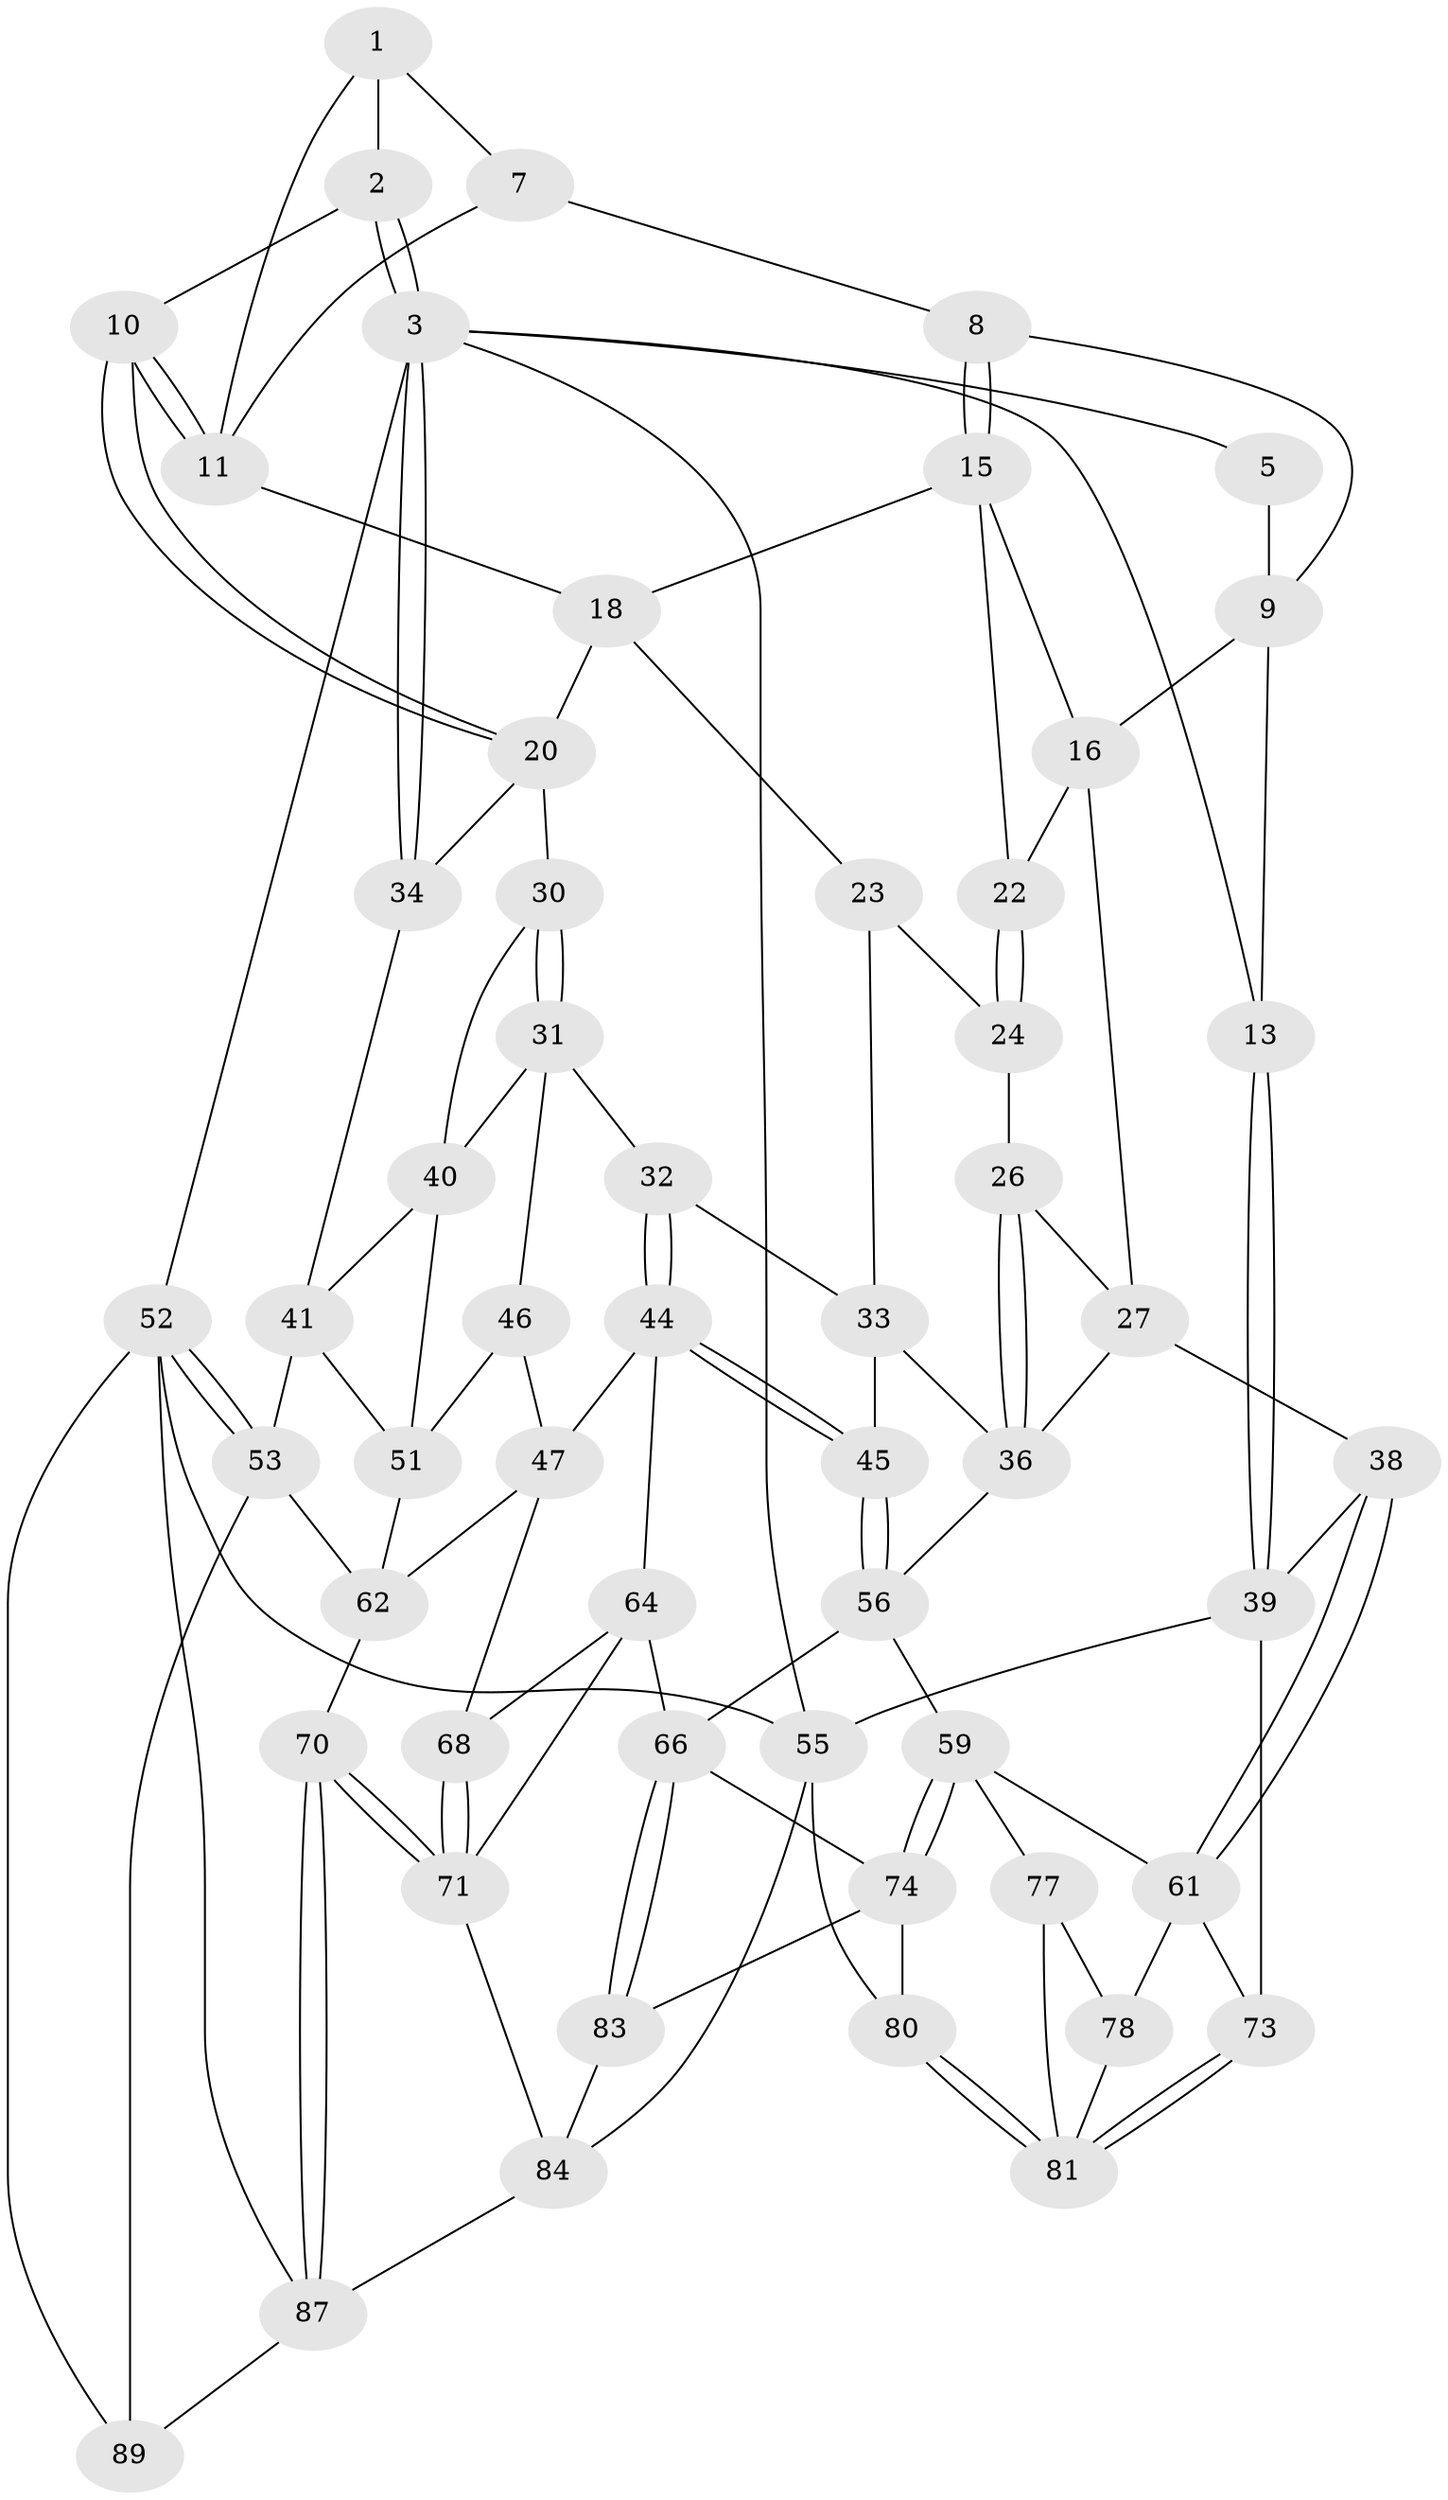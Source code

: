 // original degree distribution, {3: 0.022222222222222223, 4: 0.23333333333333334, 6: 0.2111111111111111, 5: 0.5333333333333333}
// Generated by graph-tools (version 1.1) at 2025/11/02/27/25 16:11:55]
// undirected, 56 vertices, 122 edges
graph export_dot {
graph [start="1"]
  node [color=gray90,style=filled];
  1 [pos="+0.5033526629061508+0",super="+6"];
  2 [pos="+0.754877578870578+0"];
  3 [pos="+1+0",super="+4"];
  5 [pos="+0.312956457563868+0"];
  7 [pos="+0.46771288203920164+0.1440437761335317"];
  8 [pos="+0.35727852986756126+0.1317025954669134"];
  9 [pos="+0.3218625563904576+0",super="+12"];
  10 [pos="+0.7289480630848524+0.21950345323073198"];
  11 [pos="+0.707560621528199+0.21143198049490428",super="+14"];
  13 [pos="+0+0.01833808256625439"];
  15 [pos="+0.35473392688462924+0.13513448836674455",super="+19"];
  16 [pos="+0.28339873116599673+0.2124624177972423",super="+17"];
  18 [pos="+0.4662657366911819+0.23614351591546068",super="+21"];
  20 [pos="+0.7308838122776882+0.22348305676319075",super="+29"];
  22 [pos="+0.4315827055125215+0.29267428198734996"];
  23 [pos="+0.5155947914437283+0.3395169440281594",super="+28"];
  24 [pos="+0.4319860399910151+0.2950654706833169",super="+25"];
  26 [pos="+0.33382458011463445+0.43309414700222415"];
  27 [pos="+0.1759419665857345+0.27630158845574904",super="+37"];
  30 [pos="+0.7762058839926088+0.30733599939027145"];
  31 [pos="+0.6469057798539468+0.4360152287187113",super="+43"];
  32 [pos="+0.5465766239878912+0.45111928861089173"];
  33 [pos="+0.5225584233601459+0.44452797537764427",super="+35"];
  34 [pos="+1+0"];
  36 [pos="+0.3431309515154356+0.46393741407033007",super="+49"];
  38 [pos="+0+0.5440051973495017"];
  39 [pos="+0+0.5179634247334921",super="+54"];
  40 [pos="+0.7875164364806916+0.3160988691098447",super="+42"];
  41 [pos="+1+0.2701472134137178",super="+50"];
  44 [pos="+0.5811099645497828+0.6228878761320127",super="+48"];
  45 [pos="+0.44828338480114593+0.6201696812533709"];
  46 [pos="+0.6364593894066195+0.6030264449094397"];
  47 [pos="+0.5985189563305636+0.622699101186335",super="+63"];
  51 [pos="+0.8793083616912627+0.5347116197862417",super="+58"];
  52 [pos="+1+1",super="+90"];
  53 [pos="+1+0.9288410543409299",super="+76"];
  55 [pos="+0+1",super="+86"];
  56 [pos="+0.4080548876012804+0.6955844474620629",super="+57"];
  59 [pos="+0.17141509263776802+0.7302058805386182",super="+60"];
  61 [pos="+0.09889163423873185+0.7204515244779123",super="+72"];
  62 [pos="+0.8170062076068054+0.7278834666618066",super="+69"];
  64 [pos="+0.5802755557514452+0.74860853127679",super="+65"];
  66 [pos="+0.5196743550464383+0.7881532631936228",super="+67"];
  68 [pos="+0.6485556492792246+0.7486277867990477"];
  70 [pos="+0.7067813442129564+0.8943464811462998"];
  71 [pos="+0.7035969894239036+0.8935459599732287",super="+75"];
  73 [pos="+0+0.8255562786070918"];
  74 [pos="+0.357999056651372+0.7809611382887041",super="+79"];
  77 [pos="+0.14650766262183731+0.8688019080230696"];
  78 [pos="+0+0.8293594224617347"];
  80 [pos="+0.29406744131135965+1"];
  81 [pos="+0.24903889348113162+1",super="+82"];
  83 [pos="+0.5111074547415604+0.8712708194281528"];
  84 [pos="+0.6352161622852954+0.9066255079030804",super="+85"];
  87 [pos="+0.7073844169889131+0.8958811013641245",super="+88"];
  89 [pos="+0.8287844714144837+0.9585988151757054"];
  1 -- 2;
  1 -- 11;
  1 -- 7;
  2 -- 3;
  2 -- 3;
  2 -- 10;
  3 -- 34;
  3 -- 34;
  3 -- 52;
  3 -- 5;
  3 -- 13;
  3 -- 55;
  5 -- 9;
  7 -- 8;
  7 -- 11;
  8 -- 9;
  8 -- 15;
  8 -- 15;
  9 -- 16;
  9 -- 13;
  10 -- 11;
  10 -- 11;
  10 -- 20;
  10 -- 20;
  11 -- 18;
  13 -- 39;
  13 -- 39;
  15 -- 16;
  15 -- 18;
  15 -- 22;
  16 -- 22;
  16 -- 27;
  18 -- 20;
  18 -- 23;
  20 -- 34;
  20 -- 30;
  22 -- 24;
  22 -- 24;
  23 -- 24 [weight=2];
  23 -- 33;
  24 -- 26;
  26 -- 27;
  26 -- 36;
  26 -- 36;
  27 -- 38;
  27 -- 36;
  30 -- 31;
  30 -- 31;
  30 -- 40;
  31 -- 32;
  31 -- 40;
  31 -- 46;
  32 -- 33;
  32 -- 44;
  32 -- 44;
  33 -- 36;
  33 -- 45;
  34 -- 41;
  36 -- 56;
  38 -- 39;
  38 -- 61;
  38 -- 61;
  39 -- 73;
  39 -- 55;
  40 -- 41;
  40 -- 51;
  41 -- 51;
  41 -- 53;
  44 -- 45;
  44 -- 45;
  44 -- 64;
  44 -- 47;
  45 -- 56;
  45 -- 56;
  46 -- 47;
  46 -- 51;
  47 -- 68;
  47 -- 62;
  51 -- 62;
  52 -- 53;
  52 -- 53;
  52 -- 55;
  52 -- 89;
  52 -- 87;
  53 -- 89;
  53 -- 62;
  55 -- 80;
  55 -- 84;
  56 -- 66;
  56 -- 59;
  59 -- 74;
  59 -- 74;
  59 -- 61;
  59 -- 77;
  61 -- 73;
  61 -- 78;
  62 -- 70;
  64 -- 68;
  64 -- 66;
  64 -- 71;
  66 -- 83;
  66 -- 83;
  66 -- 74;
  68 -- 71;
  68 -- 71;
  70 -- 71;
  70 -- 71;
  70 -- 87;
  70 -- 87;
  71 -- 84;
  73 -- 81;
  73 -- 81;
  74 -- 80;
  74 -- 83;
  77 -- 78;
  77 -- 81;
  78 -- 81;
  80 -- 81;
  80 -- 81;
  83 -- 84;
  84 -- 87;
  87 -- 89;
}
